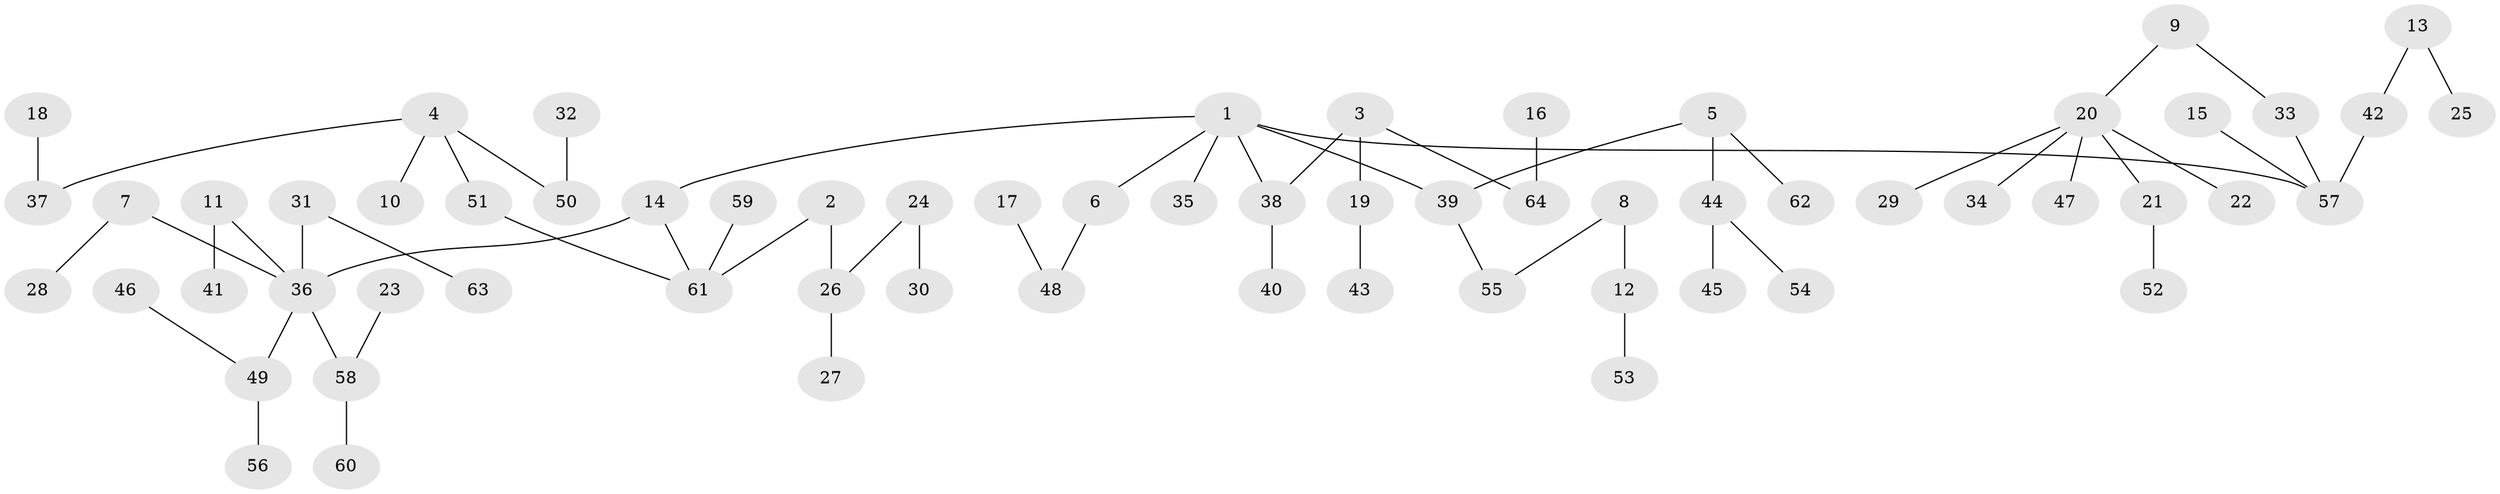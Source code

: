 // original degree distribution, {6: 0.015625, 4: 0.0703125, 5: 0.03125, 7: 0.015625, 3: 0.1171875, 2: 0.2421875, 1: 0.5078125}
// Generated by graph-tools (version 1.1) at 2025/02/03/09/25 03:02:30]
// undirected, 64 vertices, 63 edges
graph export_dot {
graph [start="1"]
  node [color=gray90,style=filled];
  1;
  2;
  3;
  4;
  5;
  6;
  7;
  8;
  9;
  10;
  11;
  12;
  13;
  14;
  15;
  16;
  17;
  18;
  19;
  20;
  21;
  22;
  23;
  24;
  25;
  26;
  27;
  28;
  29;
  30;
  31;
  32;
  33;
  34;
  35;
  36;
  37;
  38;
  39;
  40;
  41;
  42;
  43;
  44;
  45;
  46;
  47;
  48;
  49;
  50;
  51;
  52;
  53;
  54;
  55;
  56;
  57;
  58;
  59;
  60;
  61;
  62;
  63;
  64;
  1 -- 6 [weight=1.0];
  1 -- 14 [weight=1.0];
  1 -- 35 [weight=1.0];
  1 -- 38 [weight=1.0];
  1 -- 39 [weight=1.0];
  1 -- 57 [weight=1.0];
  2 -- 26 [weight=1.0];
  2 -- 61 [weight=1.0];
  3 -- 19 [weight=1.0];
  3 -- 38 [weight=1.0];
  3 -- 64 [weight=1.0];
  4 -- 10 [weight=1.0];
  4 -- 37 [weight=1.0];
  4 -- 50 [weight=1.0];
  4 -- 51 [weight=1.0];
  5 -- 39 [weight=1.0];
  5 -- 44 [weight=1.0];
  5 -- 62 [weight=1.0];
  6 -- 48 [weight=1.0];
  7 -- 28 [weight=1.0];
  7 -- 36 [weight=1.0];
  8 -- 12 [weight=1.0];
  8 -- 55 [weight=1.0];
  9 -- 20 [weight=1.0];
  9 -- 33 [weight=1.0];
  11 -- 36 [weight=1.0];
  11 -- 41 [weight=1.0];
  12 -- 53 [weight=1.0];
  13 -- 25 [weight=1.0];
  13 -- 42 [weight=1.0];
  14 -- 36 [weight=1.0];
  14 -- 61 [weight=1.0];
  15 -- 57 [weight=1.0];
  16 -- 64 [weight=1.0];
  17 -- 48 [weight=1.0];
  18 -- 37 [weight=1.0];
  19 -- 43 [weight=1.0];
  20 -- 21 [weight=1.0];
  20 -- 22 [weight=1.0];
  20 -- 29 [weight=1.0];
  20 -- 34 [weight=1.0];
  20 -- 47 [weight=1.0];
  21 -- 52 [weight=1.0];
  23 -- 58 [weight=1.0];
  24 -- 26 [weight=1.0];
  24 -- 30 [weight=1.0];
  26 -- 27 [weight=1.0];
  31 -- 36 [weight=1.0];
  31 -- 63 [weight=1.0];
  32 -- 50 [weight=1.0];
  33 -- 57 [weight=1.0];
  36 -- 49 [weight=1.0];
  36 -- 58 [weight=1.0];
  38 -- 40 [weight=1.0];
  39 -- 55 [weight=1.0];
  42 -- 57 [weight=1.0];
  44 -- 45 [weight=1.0];
  44 -- 54 [weight=1.0];
  46 -- 49 [weight=1.0];
  49 -- 56 [weight=1.0];
  51 -- 61 [weight=1.0];
  58 -- 60 [weight=1.0];
  59 -- 61 [weight=1.0];
}
